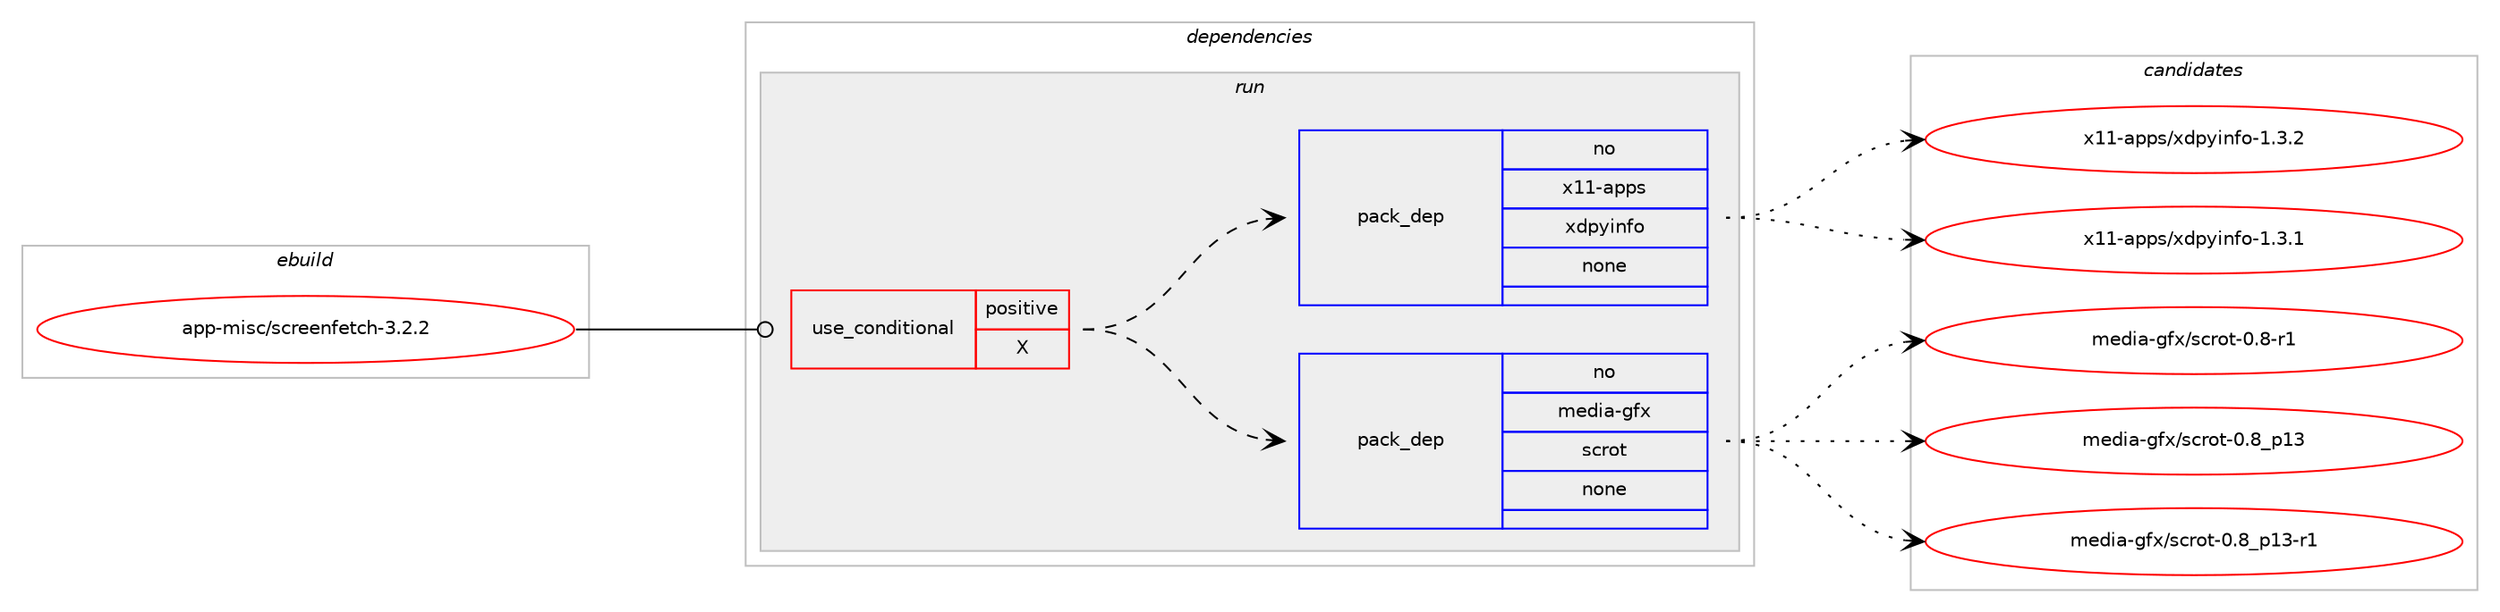 digraph prolog {

# *************
# Graph options
# *************

newrank=true;
concentrate=true;
compound=true;
graph [rankdir=LR,fontname=Helvetica,fontsize=10,ranksep=1.5];#, ranksep=2.5, nodesep=0.2];
edge  [arrowhead=vee];
node  [fontname=Helvetica,fontsize=10];

# **********
# The ebuild
# **********

subgraph cluster_leftcol {
color=gray;
rank=same;
label=<<i>ebuild</i>>;
id [label="app-misc/screenfetch-3.2.2", color=red, width=4, href="../app-misc/screenfetch-3.2.2.svg"];
}

# ****************
# The dependencies
# ****************

subgraph cluster_midcol {
color=gray;
label=<<i>dependencies</i>>;
subgraph cluster_compile {
fillcolor="#eeeeee";
style=filled;
label=<<i>compile</i>>;
}
subgraph cluster_compileandrun {
fillcolor="#eeeeee";
style=filled;
label=<<i>compile and run</i>>;
}
subgraph cluster_run {
fillcolor="#eeeeee";
style=filled;
label=<<i>run</i>>;
subgraph cond12771 {
dependency47846 [label=<<TABLE BORDER="0" CELLBORDER="1" CELLSPACING="0" CELLPADDING="4"><TR><TD ROWSPAN="3" CELLPADDING="10">use_conditional</TD></TR><TR><TD>positive</TD></TR><TR><TD>X</TD></TR></TABLE>>, shape=none, color=red];
subgraph pack34277 {
dependency47847 [label=<<TABLE BORDER="0" CELLBORDER="1" CELLSPACING="0" CELLPADDING="4" WIDTH="220"><TR><TD ROWSPAN="6" CELLPADDING="30">pack_dep</TD></TR><TR><TD WIDTH="110">no</TD></TR><TR><TD>media-gfx</TD></TR><TR><TD>scrot</TD></TR><TR><TD>none</TD></TR><TR><TD></TD></TR></TABLE>>, shape=none, color=blue];
}
dependency47846:e -> dependency47847:w [weight=20,style="dashed",arrowhead="vee"];
subgraph pack34278 {
dependency47848 [label=<<TABLE BORDER="0" CELLBORDER="1" CELLSPACING="0" CELLPADDING="4" WIDTH="220"><TR><TD ROWSPAN="6" CELLPADDING="30">pack_dep</TD></TR><TR><TD WIDTH="110">no</TD></TR><TR><TD>x11-apps</TD></TR><TR><TD>xdpyinfo</TD></TR><TR><TD>none</TD></TR><TR><TD></TD></TR></TABLE>>, shape=none, color=blue];
}
dependency47846:e -> dependency47848:w [weight=20,style="dashed",arrowhead="vee"];
}
id:e -> dependency47846:w [weight=20,style="solid",arrowhead="odot"];
}
}

# **************
# The candidates
# **************

subgraph cluster_choices {
rank=same;
color=gray;
label=<<i>candidates</i>>;

subgraph choice34277 {
color=black;
nodesep=1;
choice10910110010597451031021204711599114111116454846564511449 [label="media-gfx/scrot-0.8-r1", color=red, width=4,href="../media-gfx/scrot-0.8-r1.svg"];
choice1091011001059745103102120471159911411111645484656951124951 [label="media-gfx/scrot-0.8_p13", color=red, width=4,href="../media-gfx/scrot-0.8_p13.svg"];
choice10910110010597451031021204711599114111116454846569511249514511449 [label="media-gfx/scrot-0.8_p13-r1", color=red, width=4,href="../media-gfx/scrot-0.8_p13-r1.svg"];
dependency47847:e -> choice10910110010597451031021204711599114111116454846564511449:w [style=dotted,weight="100"];
dependency47847:e -> choice1091011001059745103102120471159911411111645484656951124951:w [style=dotted,weight="100"];
dependency47847:e -> choice10910110010597451031021204711599114111116454846569511249514511449:w [style=dotted,weight="100"];
}
subgraph choice34278 {
color=black;
nodesep=1;
choice1204949459711211211547120100112121105110102111454946514649 [label="x11-apps/xdpyinfo-1.3.1", color=red, width=4,href="../x11-apps/xdpyinfo-1.3.1.svg"];
choice1204949459711211211547120100112121105110102111454946514650 [label="x11-apps/xdpyinfo-1.3.2", color=red, width=4,href="../x11-apps/xdpyinfo-1.3.2.svg"];
dependency47848:e -> choice1204949459711211211547120100112121105110102111454946514649:w [style=dotted,weight="100"];
dependency47848:e -> choice1204949459711211211547120100112121105110102111454946514650:w [style=dotted,weight="100"];
}
}

}
